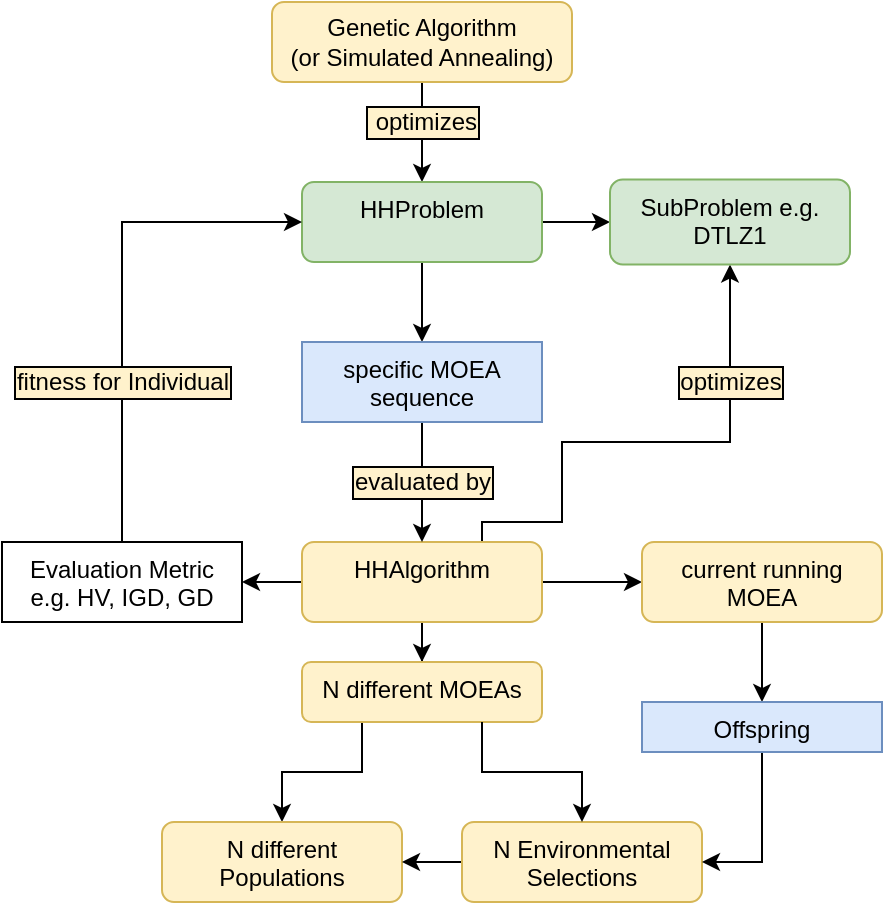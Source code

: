 <mxfile version="14.9.2" type="device"><diagram id="fGqHtpbVRCrbDgPWiqWl" name="Page-1"><mxGraphModel dx="1422" dy="763" grid="1" gridSize="10" guides="1" tooltips="1" connect="1" arrows="1" fold="1" page="1" pageScale="1" pageWidth="827" pageHeight="1169" math="0" shadow="0"><root><mxCell id="0"/><mxCell id="1" parent="0"/><mxCell id="GqoO9GmvlOmXwbJZfiXV-16" value="" style="edgeStyle=orthogonalEdgeStyle;rounded=0;orthogonalLoop=1;jettySize=auto;html=1;entryX=0.5;entryY=0;entryDx=0;entryDy=0;" edge="1" parent="1" source="GqoO9GmvlOmXwbJZfiXV-4" target="GqoO9GmvlOmXwbJZfiXV-27"><mxGeometry relative="1" as="geometry"><mxPoint x="370" y="270" as="targetPoint"/></mxGeometry></mxCell><mxCell id="GqoO9GmvlOmXwbJZfiXV-4" value="Genetic Algorithm&lt;br&gt;(or Simulated Annealing)" style="whiteSpace=wrap;html=1;rounded=1;fillColor=#fff2cc;strokeColor=#d6b656;" vertex="1" parent="1"><mxGeometry x="295" y="190" width="150" height="40" as="geometry"/></mxCell><mxCell id="GqoO9GmvlOmXwbJZfiXV-29" value="" style="edgeStyle=orthogonalEdgeStyle;rounded=0;orthogonalLoop=1;jettySize=auto;html=1;" edge="1" parent="1" source="GqoO9GmvlOmXwbJZfiXV-27" target="GqoO9GmvlOmXwbJZfiXV-28"><mxGeometry relative="1" as="geometry"/></mxCell><mxCell id="GqoO9GmvlOmXwbJZfiXV-45" value="" style="edgeStyle=orthogonalEdgeStyle;rounded=0;orthogonalLoop=1;jettySize=auto;html=1;" edge="1" parent="1" source="GqoO9GmvlOmXwbJZfiXV-27" target="GqoO9GmvlOmXwbJZfiXV-43"><mxGeometry relative="1" as="geometry"/></mxCell><mxCell id="GqoO9GmvlOmXwbJZfiXV-27" value="&lt;div&gt;HHProblem&lt;br&gt;&lt;br&gt;&lt;/div&gt;" style="rounded=1;whiteSpace=wrap;html=1;verticalAlign=top;fillColor=#d5e8d4;strokeColor=#82b366;" vertex="1" parent="1"><mxGeometry x="310" y="280" width="120" height="40" as="geometry"/></mxCell><mxCell id="GqoO9GmvlOmXwbJZfiXV-33" value="" style="edgeStyle=orthogonalEdgeStyle;rounded=0;orthogonalLoop=1;jettySize=auto;html=1;exitX=0.75;exitY=0;exitDx=0;exitDy=0;entryX=0.5;entryY=1;entryDx=0;entryDy=0;" edge="1" parent="1" source="GqoO9GmvlOmXwbJZfiXV-30" target="GqoO9GmvlOmXwbJZfiXV-28"><mxGeometry relative="1" as="geometry"><mxPoint x="640" y="440" as="targetPoint"/><Array as="points"><mxPoint x="400" y="450"/><mxPoint x="440" y="450"/><mxPoint x="440" y="410"/><mxPoint x="524" y="410"/></Array></mxGeometry></mxCell><mxCell id="GqoO9GmvlOmXwbJZfiXV-28" value="SubProblem e.g. DTLZ1" style="whiteSpace=wrap;html=1;rounded=1;verticalAlign=top;fillColor=#d5e8d4;strokeColor=#82b366;" vertex="1" parent="1"><mxGeometry x="464" y="278.75" width="120" height="42.5" as="geometry"/></mxCell><mxCell id="GqoO9GmvlOmXwbJZfiXV-49" value="" style="edgeStyle=orthogonalEdgeStyle;rounded=0;orthogonalLoop=1;jettySize=auto;html=1;" edge="1" parent="1" source="GqoO9GmvlOmXwbJZfiXV-30" target="GqoO9GmvlOmXwbJZfiXV-48"><mxGeometry relative="1" as="geometry"/></mxCell><mxCell id="GqoO9GmvlOmXwbJZfiXV-68" value="" style="edgeStyle=orthogonalEdgeStyle;rounded=0;orthogonalLoop=1;jettySize=auto;html=1;exitX=0.5;exitY=1;exitDx=0;exitDy=0;" edge="1" parent="1" source="GqoO9GmvlOmXwbJZfiXV-30" target="GqoO9GmvlOmXwbJZfiXV-55"><mxGeometry relative="1" as="geometry"/></mxCell><mxCell id="GqoO9GmvlOmXwbJZfiXV-74" value="" style="edgeStyle=orthogonalEdgeStyle;rounded=0;orthogonalLoop=1;jettySize=auto;html=1;exitX=1;exitY=0.5;exitDx=0;exitDy=0;entryX=0;entryY=0.5;entryDx=0;entryDy=0;" edge="1" parent="1" source="GqoO9GmvlOmXwbJZfiXV-30" target="GqoO9GmvlOmXwbJZfiXV-70"><mxGeometry relative="1" as="geometry"/></mxCell><mxCell id="GqoO9GmvlOmXwbJZfiXV-30" value="HHAlgorithm" style="whiteSpace=wrap;html=1;rounded=1;verticalAlign=top;labelBackgroundColor=none;fillColor=#fff2cc;strokeColor=#d6b656;" vertex="1" parent="1"><mxGeometry x="310" y="460" width="120" height="40" as="geometry"/></mxCell><mxCell id="GqoO9GmvlOmXwbJZfiXV-35" value="&amp;nbsp;optimizes " style="text;html=1;align=center;verticalAlign=middle;resizable=0;points=[];autosize=1;strokeColor=none;labelBackgroundColor=#FFF2CC;labelBorderColor=#000000;" vertex="1" parent="1"><mxGeometry x="335" y="240" width="70" height="20" as="geometry"/></mxCell><mxCell id="GqoO9GmvlOmXwbJZfiXV-37" value="optimizes" style="text;html=1;align=center;verticalAlign=middle;resizable=0;points=[];autosize=1;strokeColor=none;labelBackgroundColor=#FFF2CC;labelBorderColor=#000000;" vertex="1" parent="1"><mxGeometry x="489" y="370" width="70" height="20" as="geometry"/></mxCell><mxCell id="GqoO9GmvlOmXwbJZfiXV-52" value="" style="edgeStyle=orthogonalEdgeStyle;rounded=0;orthogonalLoop=1;jettySize=auto;html=1;" edge="1" parent="1" source="GqoO9GmvlOmXwbJZfiXV-43" target="GqoO9GmvlOmXwbJZfiXV-30"><mxGeometry relative="1" as="geometry"/></mxCell><mxCell id="GqoO9GmvlOmXwbJZfiXV-43" value="&lt;span style=&quot;&quot;&gt;specific MOEA sequence&lt;/span&gt;" style="rounded=0;whiteSpace=wrap;html=1;labelBackgroundColor=none;verticalAlign=top;fillColor=#dae8fc;strokeColor=#6c8ebf;" vertex="1" parent="1"><mxGeometry x="310" y="360" width="120" height="40" as="geometry"/></mxCell><mxCell id="GqoO9GmvlOmXwbJZfiXV-51" value="" style="edgeStyle=orthogonalEdgeStyle;rounded=0;orthogonalLoop=1;jettySize=auto;html=1;entryX=0;entryY=0.5;entryDx=0;entryDy=0;exitX=0.5;exitY=0;exitDx=0;exitDy=0;" edge="1" parent="1" source="GqoO9GmvlOmXwbJZfiXV-48" target="GqoO9GmvlOmXwbJZfiXV-27"><mxGeometry relative="1" as="geometry"><mxPoint x="220" y="350" as="targetPoint"/></mxGeometry></mxCell><mxCell id="GqoO9GmvlOmXwbJZfiXV-48" value="&lt;div&gt;Evaluation Metric&lt;/div&gt;&lt;div&gt;e.g. HV, IGD, GD&lt;br&gt;&lt;/div&gt;" style="rounded=0;whiteSpace=wrap;html=1;labelBackgroundColor=#ffffff;verticalAlign=top;" vertex="1" parent="1"><mxGeometry x="160" y="460" width="120" height="40" as="geometry"/></mxCell><mxCell id="GqoO9GmvlOmXwbJZfiXV-53" value="fitness for Individual" style="text;html=1;align=center;verticalAlign=middle;resizable=0;points=[];autosize=1;strokeColor=none;labelBackgroundColor=#FFF2CC;labelBorderColor=#000000;" vertex="1" parent="1"><mxGeometry x="160" y="370" width="120" height="20" as="geometry"/></mxCell><mxCell id="GqoO9GmvlOmXwbJZfiXV-54" value="evaluated by" style="text;html=1;align=center;verticalAlign=middle;resizable=0;points=[];autosize=1;strokeColor=none;labelBackgroundColor=#FFF2CC;labelBorderColor=#000000;" vertex="1" parent="1"><mxGeometry x="330" y="420" width="80" height="20" as="geometry"/></mxCell><mxCell id="GqoO9GmvlOmXwbJZfiXV-58" value="" style="edgeStyle=orthogonalEdgeStyle;rounded=0;orthogonalLoop=1;jettySize=auto;html=1;exitX=0.25;exitY=1;exitDx=0;exitDy=0;" edge="1" parent="1" source="GqoO9GmvlOmXwbJZfiXV-55" target="GqoO9GmvlOmXwbJZfiXV-57"><mxGeometry relative="1" as="geometry"/></mxCell><mxCell id="GqoO9GmvlOmXwbJZfiXV-55" value="N different MOEAs" style="whiteSpace=wrap;html=1;rounded=1;verticalAlign=top;strokeColor=#d6b656;fillColor=#fff2cc;" vertex="1" parent="1"><mxGeometry x="310" y="520" width="120" height="30" as="geometry"/></mxCell><mxCell id="GqoO9GmvlOmXwbJZfiXV-57" value="N different Populations" style="whiteSpace=wrap;html=1;rounded=1;verticalAlign=top;strokeColor=#d6b656;fillColor=#fff2cc;" vertex="1" parent="1"><mxGeometry x="240" y="600" width="120" height="40" as="geometry"/></mxCell><mxCell id="GqoO9GmvlOmXwbJZfiXV-64" style="edgeStyle=orthogonalEdgeStyle;rounded=0;orthogonalLoop=1;jettySize=auto;html=1;exitX=0.5;exitY=1;exitDx=0;exitDy=0;" edge="1" parent="1"><mxGeometry relative="1" as="geometry"><mxPoint x="580" y="615" as="sourcePoint"/><mxPoint x="580" y="615" as="targetPoint"/></mxGeometry></mxCell><mxCell id="GqoO9GmvlOmXwbJZfiXV-67" value="" style="edgeStyle=orthogonalEdgeStyle;rounded=0;orthogonalLoop=1;jettySize=auto;html=1;" edge="1" parent="1" source="GqoO9GmvlOmXwbJZfiXV-65" target="GqoO9GmvlOmXwbJZfiXV-57"><mxGeometry relative="1" as="geometry"/></mxCell><mxCell id="GqoO9GmvlOmXwbJZfiXV-65" value="N Environmental Selections" style="whiteSpace=wrap;html=1;rounded=1;verticalAlign=top;strokeColor=#d6b656;fillColor=#fff2cc;" vertex="1" parent="1"><mxGeometry x="390" y="600" width="120" height="40" as="geometry"/></mxCell><mxCell id="GqoO9GmvlOmXwbJZfiXV-78" value="" style="edgeStyle=orthogonalEdgeStyle;rounded=0;orthogonalLoop=1;jettySize=auto;html=1;" edge="1" parent="1" source="GqoO9GmvlOmXwbJZfiXV-70" target="GqoO9GmvlOmXwbJZfiXV-77"><mxGeometry relative="1" as="geometry"/></mxCell><mxCell id="GqoO9GmvlOmXwbJZfiXV-70" value="current running MOEA" style="whiteSpace=wrap;html=1;rounded=1;verticalAlign=top;strokeColor=#d6b656;fillColor=#fff2cc;" vertex="1" parent="1"><mxGeometry x="480" y="460" width="120" height="40" as="geometry"/></mxCell><mxCell id="GqoO9GmvlOmXwbJZfiXV-79" value="" style="edgeStyle=orthogonalEdgeStyle;rounded=0;orthogonalLoop=1;jettySize=auto;html=1;entryX=1;entryY=0.5;entryDx=0;entryDy=0;" edge="1" parent="1" source="GqoO9GmvlOmXwbJZfiXV-77" target="GqoO9GmvlOmXwbJZfiXV-65"><mxGeometry relative="1" as="geometry"/></mxCell><mxCell id="GqoO9GmvlOmXwbJZfiXV-77" value="Offspring" style="rounded=0;whiteSpace=wrap;html=1;labelBackgroundColor=none;verticalAlign=top;fillColor=#dae8fc;strokeColor=#6c8ebf;" vertex="1" parent="1"><mxGeometry x="480" y="540" width="120" height="25" as="geometry"/></mxCell><mxCell id="GqoO9GmvlOmXwbJZfiXV-81" value="" style="edgeStyle=orthogonalEdgeStyle;rounded=0;orthogonalLoop=1;jettySize=auto;html=1;entryX=0.5;entryY=0;entryDx=0;entryDy=0;exitX=0.75;exitY=1;exitDx=0;exitDy=0;" edge="1" parent="1" source="GqoO9GmvlOmXwbJZfiXV-55" target="GqoO9GmvlOmXwbJZfiXV-65"><mxGeometry relative="1" as="geometry"><mxPoint x="379" y="630" as="sourcePoint"/><mxPoint x="330" y="630" as="targetPoint"/></mxGeometry></mxCell></root></mxGraphModel></diagram></mxfile>